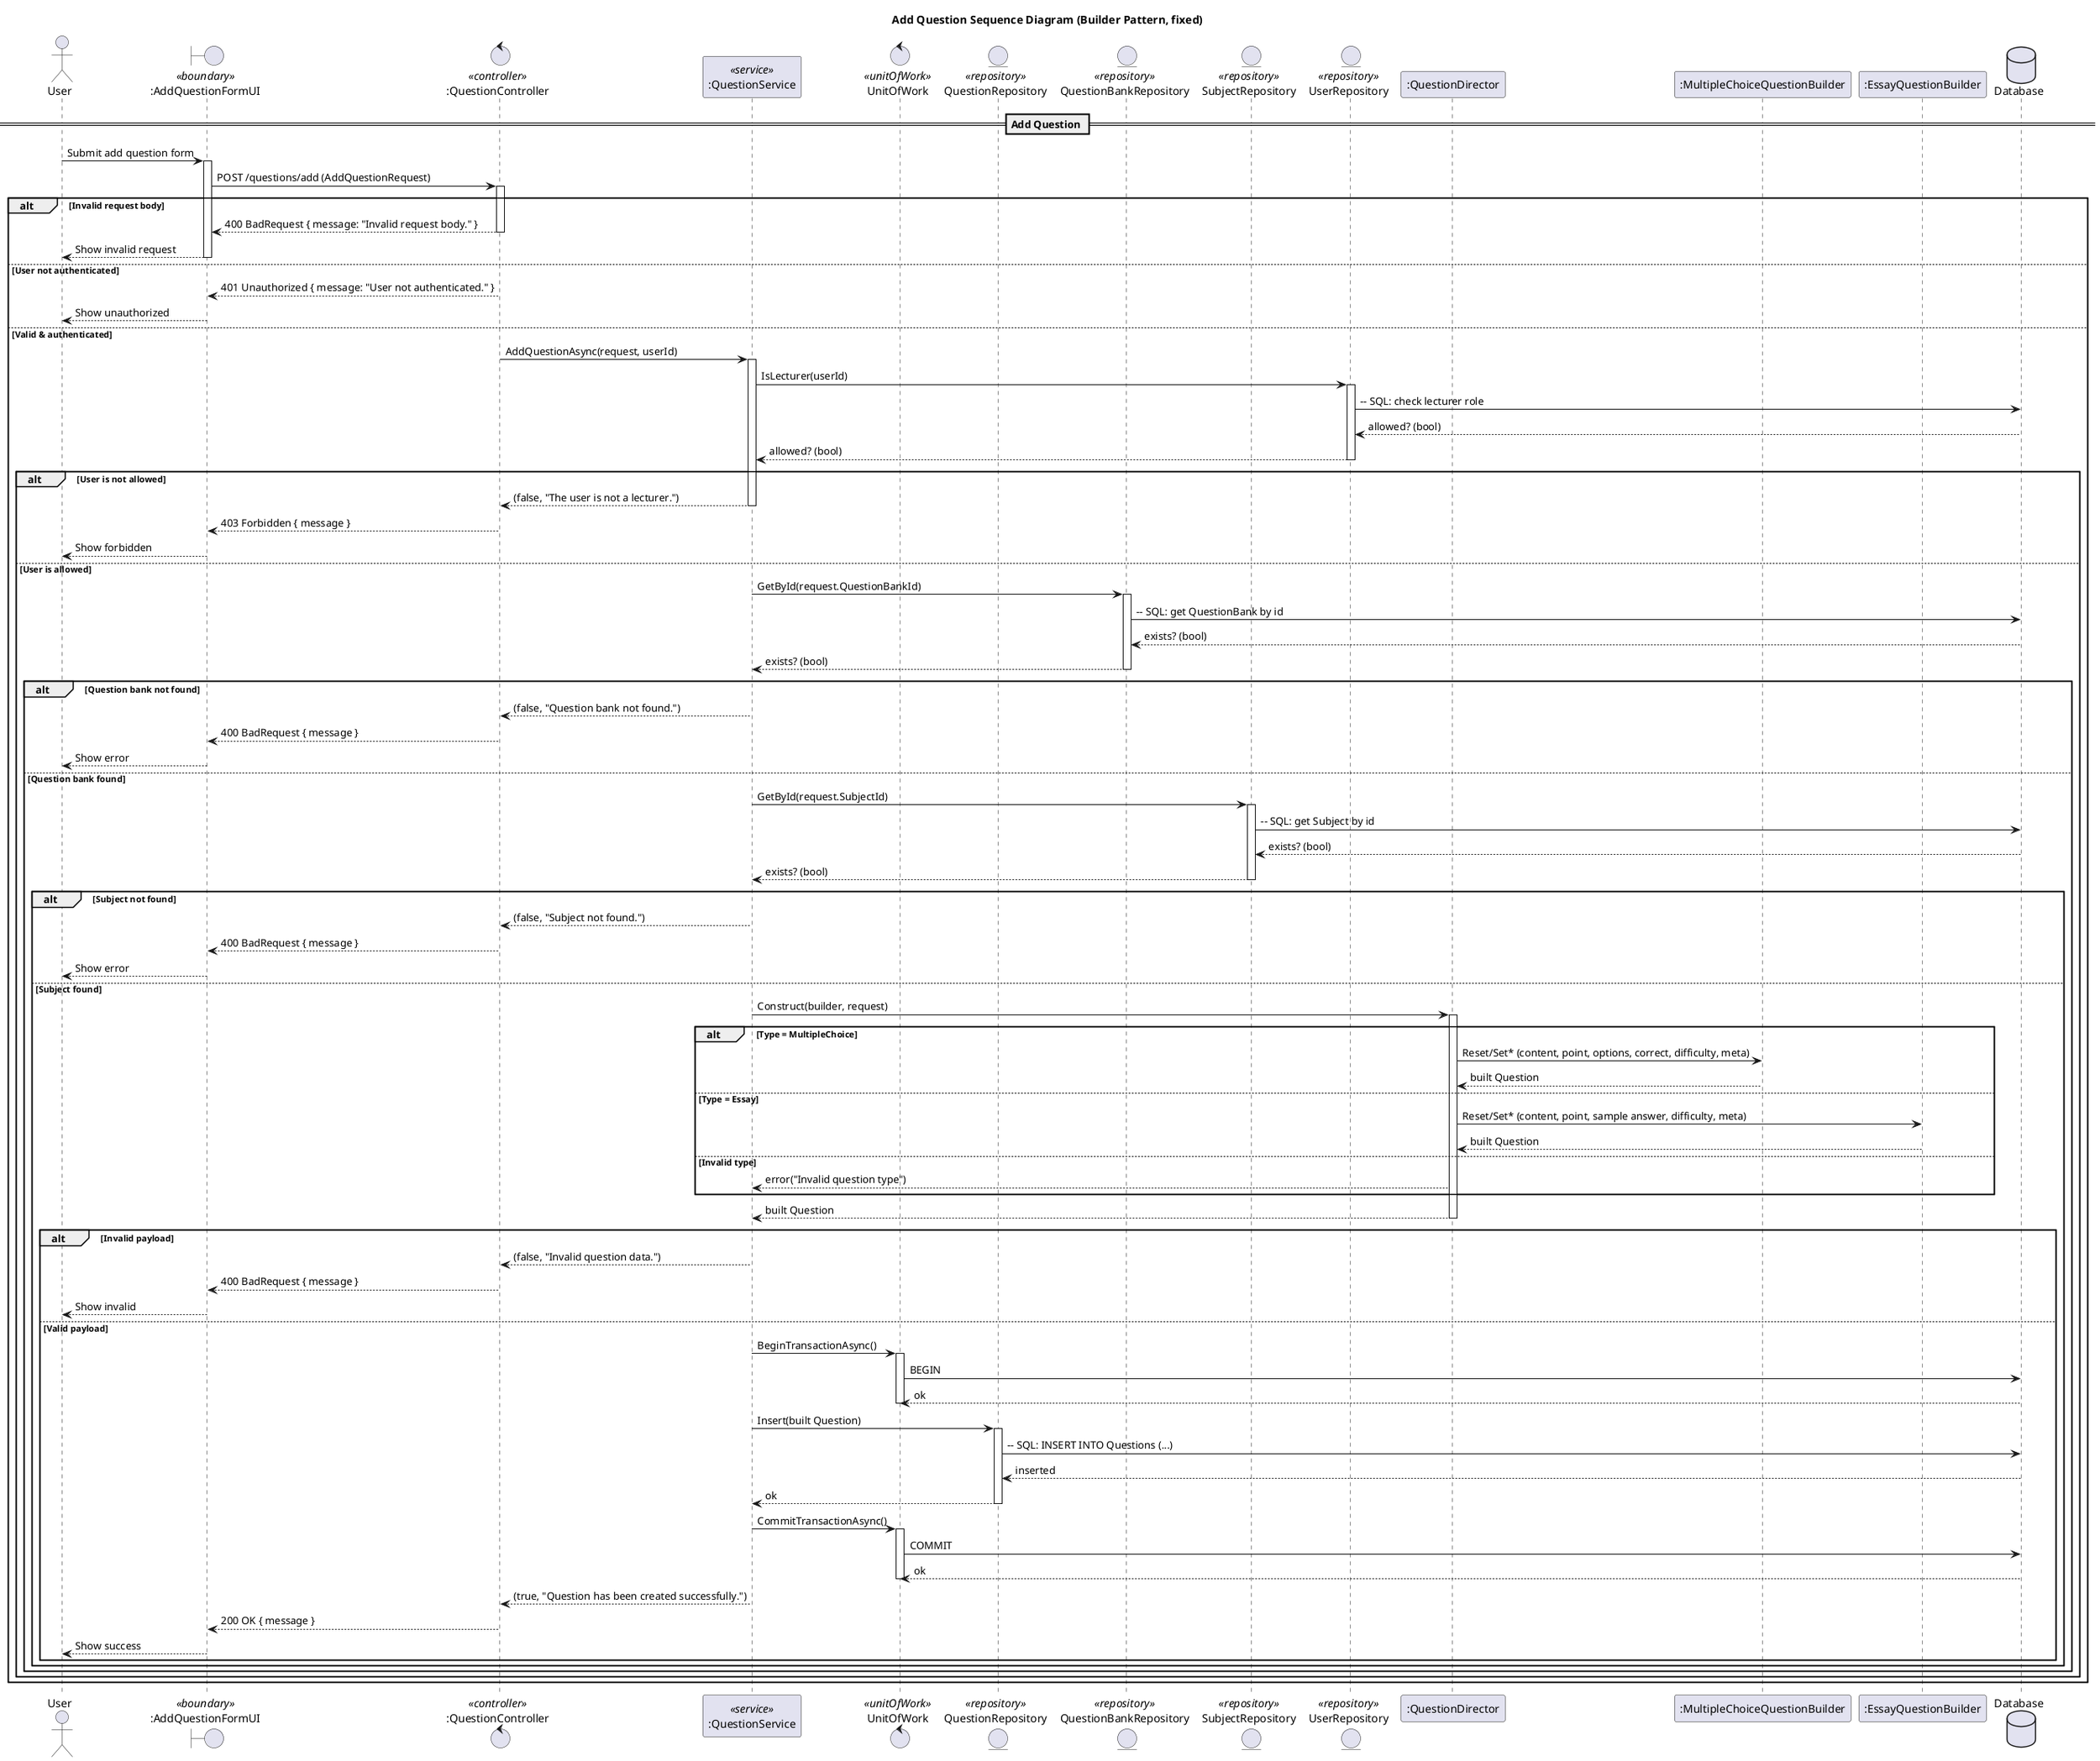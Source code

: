 @startuml
title Add Question Sequence Diagram (Builder Pattern, fixed)

actor "User" as Client
boundary ":AddQuestionFormUI" as UI <<boundary>>
control ":QuestionController" as Controller <<controller>>
participant ":QuestionService" as Service <<service>>
control "UnitOfWork" as UoW <<unitOfWork>>

entity "QuestionRepository" as QuestionRepo <<repository>>
entity "QuestionBankRepository" as QuestionBankRepo <<repository>>
entity "SubjectRepository" as SubjectRepo <<repository>>
entity "UserRepository" as UserRepo <<repository>>

participant ":QuestionDirector" as Director
participant ":MultipleChoiceQuestionBuilder" as MCBuilder
participant ":EssayQuestionBuilder" as EssayBuilder

database "Database" as DB

== Add Question ==

Client -> UI: Submit add question form
activate UI
UI -> Controller: POST /questions/add (AddQuestionRequest)
activate Controller

alt Invalid request body
  Controller --> UI: 400 BadRequest { message: "Invalid request body." }
  deactivate Controller
  UI --> Client: Show invalid request
  deactivate UI
else User not authenticated
  Controller --> UI: 401 Unauthorized { message: "User not authenticated." }
  deactivate Controller
  UI --> Client: Show unauthorized
  deactivate UI
else Valid & authenticated
  Controller -> Service: AddQuestionAsync(request, userId)
  activate Service

  Service -> UserRepo: IsLecturer(userId)
  activate UserRepo
  UserRepo -> DB: -- SQL: check lecturer role
  DB --> UserRepo: allowed? (bool)
  UserRepo --> Service: allowed? (bool)
  deactivate UserRepo

  alt User is not allowed
    Service --> Controller: (false, "The user is not a lecturer.")
    deactivate Service
    Controller --> UI: 403 Forbidden { message }
    deactivate Controller
    UI --> Client: Show forbidden
    deactivate UI
  else User is allowed
    Service -> QuestionBankRepo: GetById(request.QuestionBankId)
    activate QuestionBankRepo
    QuestionBankRepo -> DB: -- SQL: get QuestionBank by id
    DB --> QuestionBankRepo: exists? (bool)
    QuestionBankRepo --> Service: exists? (bool)
    deactivate QuestionBankRepo

    alt Question bank not found
      Service --> Controller: (false, "Question bank not found.")
      deactivate Service
      Controller --> UI: 400 BadRequest { message }
      deactivate Controller
      UI --> Client: Show error
      deactivate UI
    else Question bank found
      Service -> SubjectRepo: GetById(request.SubjectId)
      activate SubjectRepo
      SubjectRepo -> DB: -- SQL: get Subject by id
      DB --> SubjectRepo: exists? (bool)
      SubjectRepo --> Service: exists? (bool)
      deactivate SubjectRepo

      alt Subject not found
        Service --> Controller: (false, "Subject not found.")
        deactivate Service
        Controller --> UI: 400 BadRequest { message }
        deactivate Controller
        UI --> Client: Show error
        deactivate UI
      else Subject found
        Service -> Director: Construct(builder, request)
        activate Director

        alt Type = MultipleChoice
          Director -> MCBuilder: Reset/Set* (content, point, options, correct, difficulty, meta)
          MCBuilder --> Director: built Question
        else Type = Essay
          Director -> EssayBuilder: Reset/Set* (content, point, sample answer, difficulty, meta)
          EssayBuilder --> Director: built Question
        else Invalid type
          Director --> Service: error("Invalid question type")
        end alt

        Director --> Service: built Question
        deactivate Director

        alt Invalid payload
          Service --> Controller: (false, "Invalid question data.")
          deactivate Service
          Controller --> UI: 400 BadRequest { message }
          deactivate Controller
          UI --> Client: Show invalid
          deactivate UI
        else Valid payload
          Service -> UoW: BeginTransactionAsync()
          activate UoW
          UoW -> DB: BEGIN
          DB --> UoW: ok
          deactivate UoW

          Service -> QuestionRepo: Insert(built Question)
          activate QuestionRepo
          QuestionRepo -> DB: -- SQL: INSERT INTO Questions (...)
          DB --> QuestionRepo: inserted
          QuestionRepo --> Service: ok
          deactivate QuestionRepo

          Service -> UoW: CommitTransactionAsync()
          activate UoW
          UoW -> DB: COMMIT
          DB --> UoW: ok
          deactivate UoW

          Service --> Controller: (true, "Question has been created successfully.")
          deactivate Service
          Controller --> UI: 200 OK { message }
          deactivate Controller
          UI --> Client: Show success
          deactivate UI
        end alt
      end alt
    end alt
  end alt
end alt
@enduml
